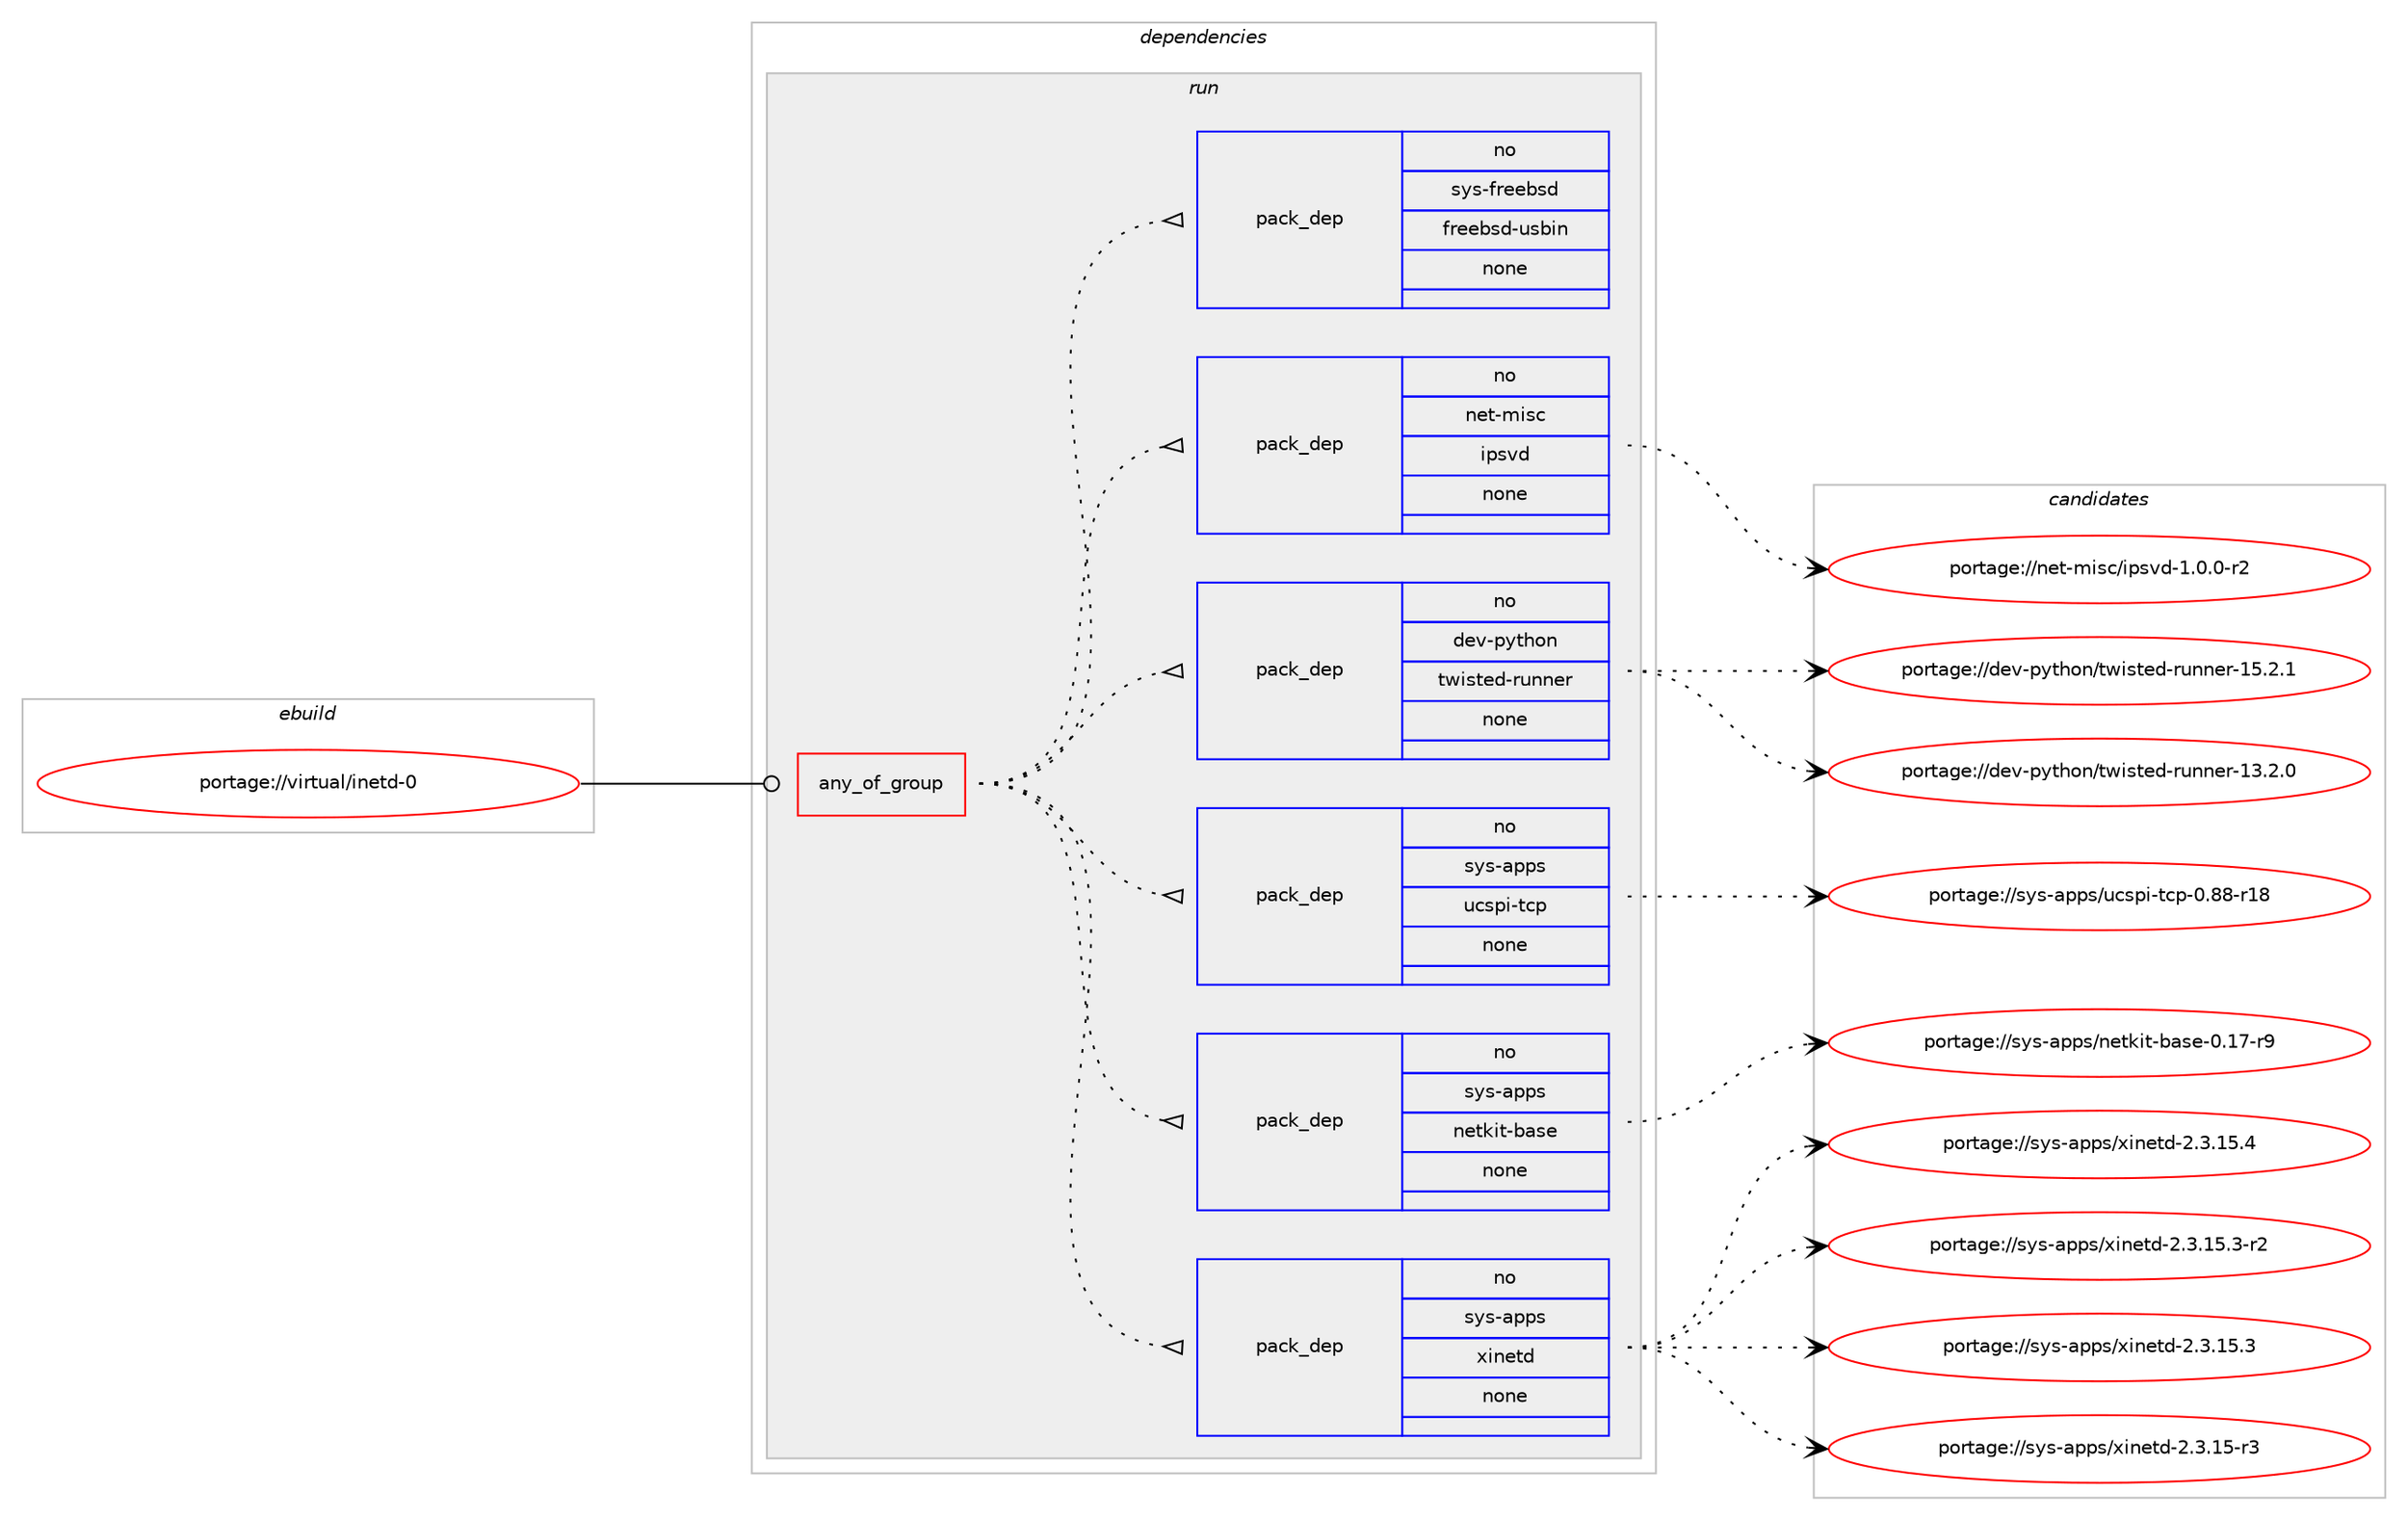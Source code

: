 digraph prolog {

# *************
# Graph options
# *************

newrank=true;
concentrate=true;
compound=true;
graph [rankdir=LR,fontname=Helvetica,fontsize=10,ranksep=1.5];#, ranksep=2.5, nodesep=0.2];
edge  [arrowhead=vee];
node  [fontname=Helvetica,fontsize=10];

# **********
# The ebuild
# **********

subgraph cluster_leftcol {
color=gray;
rank=same;
label=<<i>ebuild</i>>;
id [label="portage://virtual/inetd-0", color=red, width=4, href="../virtual/inetd-0.svg"];
}

# ****************
# The dependencies
# ****************

subgraph cluster_midcol {
color=gray;
label=<<i>dependencies</i>>;
subgraph cluster_compile {
fillcolor="#eeeeee";
style=filled;
label=<<i>compile</i>>;
}
subgraph cluster_compileandrun {
fillcolor="#eeeeee";
style=filled;
label=<<i>compile and run</i>>;
}
subgraph cluster_run {
fillcolor="#eeeeee";
style=filled;
label=<<i>run</i>>;
subgraph any641 {
dependency27191 [label=<<TABLE BORDER="0" CELLBORDER="1" CELLSPACING="0" CELLPADDING="4"><TR><TD CELLPADDING="10">any_of_group</TD></TR></TABLE>>, shape=none, color=red];subgraph pack21950 {
dependency27192 [label=<<TABLE BORDER="0" CELLBORDER="1" CELLSPACING="0" CELLPADDING="4" WIDTH="220"><TR><TD ROWSPAN="6" CELLPADDING="30">pack_dep</TD></TR><TR><TD WIDTH="110">no</TD></TR><TR><TD>sys-apps</TD></TR><TR><TD>xinetd</TD></TR><TR><TD>none</TD></TR><TR><TD></TD></TR></TABLE>>, shape=none, color=blue];
}
dependency27191:e -> dependency27192:w [weight=20,style="dotted",arrowhead="oinv"];
subgraph pack21951 {
dependency27193 [label=<<TABLE BORDER="0" CELLBORDER="1" CELLSPACING="0" CELLPADDING="4" WIDTH="220"><TR><TD ROWSPAN="6" CELLPADDING="30">pack_dep</TD></TR><TR><TD WIDTH="110">no</TD></TR><TR><TD>sys-apps</TD></TR><TR><TD>netkit-base</TD></TR><TR><TD>none</TD></TR><TR><TD></TD></TR></TABLE>>, shape=none, color=blue];
}
dependency27191:e -> dependency27193:w [weight=20,style="dotted",arrowhead="oinv"];
subgraph pack21952 {
dependency27194 [label=<<TABLE BORDER="0" CELLBORDER="1" CELLSPACING="0" CELLPADDING="4" WIDTH="220"><TR><TD ROWSPAN="6" CELLPADDING="30">pack_dep</TD></TR><TR><TD WIDTH="110">no</TD></TR><TR><TD>sys-apps</TD></TR><TR><TD>ucspi-tcp</TD></TR><TR><TD>none</TD></TR><TR><TD></TD></TR></TABLE>>, shape=none, color=blue];
}
dependency27191:e -> dependency27194:w [weight=20,style="dotted",arrowhead="oinv"];
subgraph pack21953 {
dependency27195 [label=<<TABLE BORDER="0" CELLBORDER="1" CELLSPACING="0" CELLPADDING="4" WIDTH="220"><TR><TD ROWSPAN="6" CELLPADDING="30">pack_dep</TD></TR><TR><TD WIDTH="110">no</TD></TR><TR><TD>dev-python</TD></TR><TR><TD>twisted-runner</TD></TR><TR><TD>none</TD></TR><TR><TD></TD></TR></TABLE>>, shape=none, color=blue];
}
dependency27191:e -> dependency27195:w [weight=20,style="dotted",arrowhead="oinv"];
subgraph pack21954 {
dependency27196 [label=<<TABLE BORDER="0" CELLBORDER="1" CELLSPACING="0" CELLPADDING="4" WIDTH="220"><TR><TD ROWSPAN="6" CELLPADDING="30">pack_dep</TD></TR><TR><TD WIDTH="110">no</TD></TR><TR><TD>net-misc</TD></TR><TR><TD>ipsvd</TD></TR><TR><TD>none</TD></TR><TR><TD></TD></TR></TABLE>>, shape=none, color=blue];
}
dependency27191:e -> dependency27196:w [weight=20,style="dotted",arrowhead="oinv"];
subgraph pack21955 {
dependency27197 [label=<<TABLE BORDER="0" CELLBORDER="1" CELLSPACING="0" CELLPADDING="4" WIDTH="220"><TR><TD ROWSPAN="6" CELLPADDING="30">pack_dep</TD></TR><TR><TD WIDTH="110">no</TD></TR><TR><TD>sys-freebsd</TD></TR><TR><TD>freebsd-usbin</TD></TR><TR><TD>none</TD></TR><TR><TD></TD></TR></TABLE>>, shape=none, color=blue];
}
dependency27191:e -> dependency27197:w [weight=20,style="dotted",arrowhead="oinv"];
}
id:e -> dependency27191:w [weight=20,style="solid",arrowhead="odot"];
}
}

# **************
# The candidates
# **************

subgraph cluster_choices {
rank=same;
color=gray;
label=<<i>candidates</i>>;

subgraph choice21950 {
color=black;
nodesep=1;
choice115121115459711211211547120105110101116100455046514649534652 [label="portage://sys-apps/xinetd-2.3.15.4", color=red, width=4,href="../sys-apps/xinetd-2.3.15.4.svg"];
choice1151211154597112112115471201051101011161004550465146495346514511450 [label="portage://sys-apps/xinetd-2.3.15.3-r2", color=red, width=4,href="../sys-apps/xinetd-2.3.15.3-r2.svg"];
choice115121115459711211211547120105110101116100455046514649534651 [label="portage://sys-apps/xinetd-2.3.15.3", color=red, width=4,href="../sys-apps/xinetd-2.3.15.3.svg"];
choice115121115459711211211547120105110101116100455046514649534511451 [label="portage://sys-apps/xinetd-2.3.15-r3", color=red, width=4,href="../sys-apps/xinetd-2.3.15-r3.svg"];
dependency27192:e -> choice115121115459711211211547120105110101116100455046514649534652:w [style=dotted,weight="100"];
dependency27192:e -> choice1151211154597112112115471201051101011161004550465146495346514511450:w [style=dotted,weight="100"];
dependency27192:e -> choice115121115459711211211547120105110101116100455046514649534651:w [style=dotted,weight="100"];
dependency27192:e -> choice115121115459711211211547120105110101116100455046514649534511451:w [style=dotted,weight="100"];
}
subgraph choice21951 {
color=black;
nodesep=1;
choice11512111545971121121154711010111610710511645989711510145484649554511457 [label="portage://sys-apps/netkit-base-0.17-r9", color=red, width=4,href="../sys-apps/netkit-base-0.17-r9.svg"];
dependency27193:e -> choice11512111545971121121154711010111610710511645989711510145484649554511457:w [style=dotted,weight="100"];
}
subgraph choice21952 {
color=black;
nodesep=1;
choice1151211154597112112115471179911511210545116991124548465656451144956 [label="portage://sys-apps/ucspi-tcp-0.88-r18", color=red, width=4,href="../sys-apps/ucspi-tcp-0.88-r18.svg"];
dependency27194:e -> choice1151211154597112112115471179911511210545116991124548465656451144956:w [style=dotted,weight="100"];
}
subgraph choice21953 {
color=black;
nodesep=1;
choice10010111845112121116104111110471161191051151161011004511411711011010111445495346504649 [label="portage://dev-python/twisted-runner-15.2.1", color=red, width=4,href="../dev-python/twisted-runner-15.2.1.svg"];
choice10010111845112121116104111110471161191051151161011004511411711011010111445495146504648 [label="portage://dev-python/twisted-runner-13.2.0", color=red, width=4,href="../dev-python/twisted-runner-13.2.0.svg"];
dependency27195:e -> choice10010111845112121116104111110471161191051151161011004511411711011010111445495346504649:w [style=dotted,weight="100"];
dependency27195:e -> choice10010111845112121116104111110471161191051151161011004511411711011010111445495146504648:w [style=dotted,weight="100"];
}
subgraph choice21954 {
color=black;
nodesep=1;
choice1101011164510910511599471051121151181004549464846484511450 [label="portage://net-misc/ipsvd-1.0.0-r2", color=red, width=4,href="../net-misc/ipsvd-1.0.0-r2.svg"];
dependency27196:e -> choice1101011164510910511599471051121151181004549464846484511450:w [style=dotted,weight="100"];
}
subgraph choice21955 {
color=black;
nodesep=1;
}
}

}
